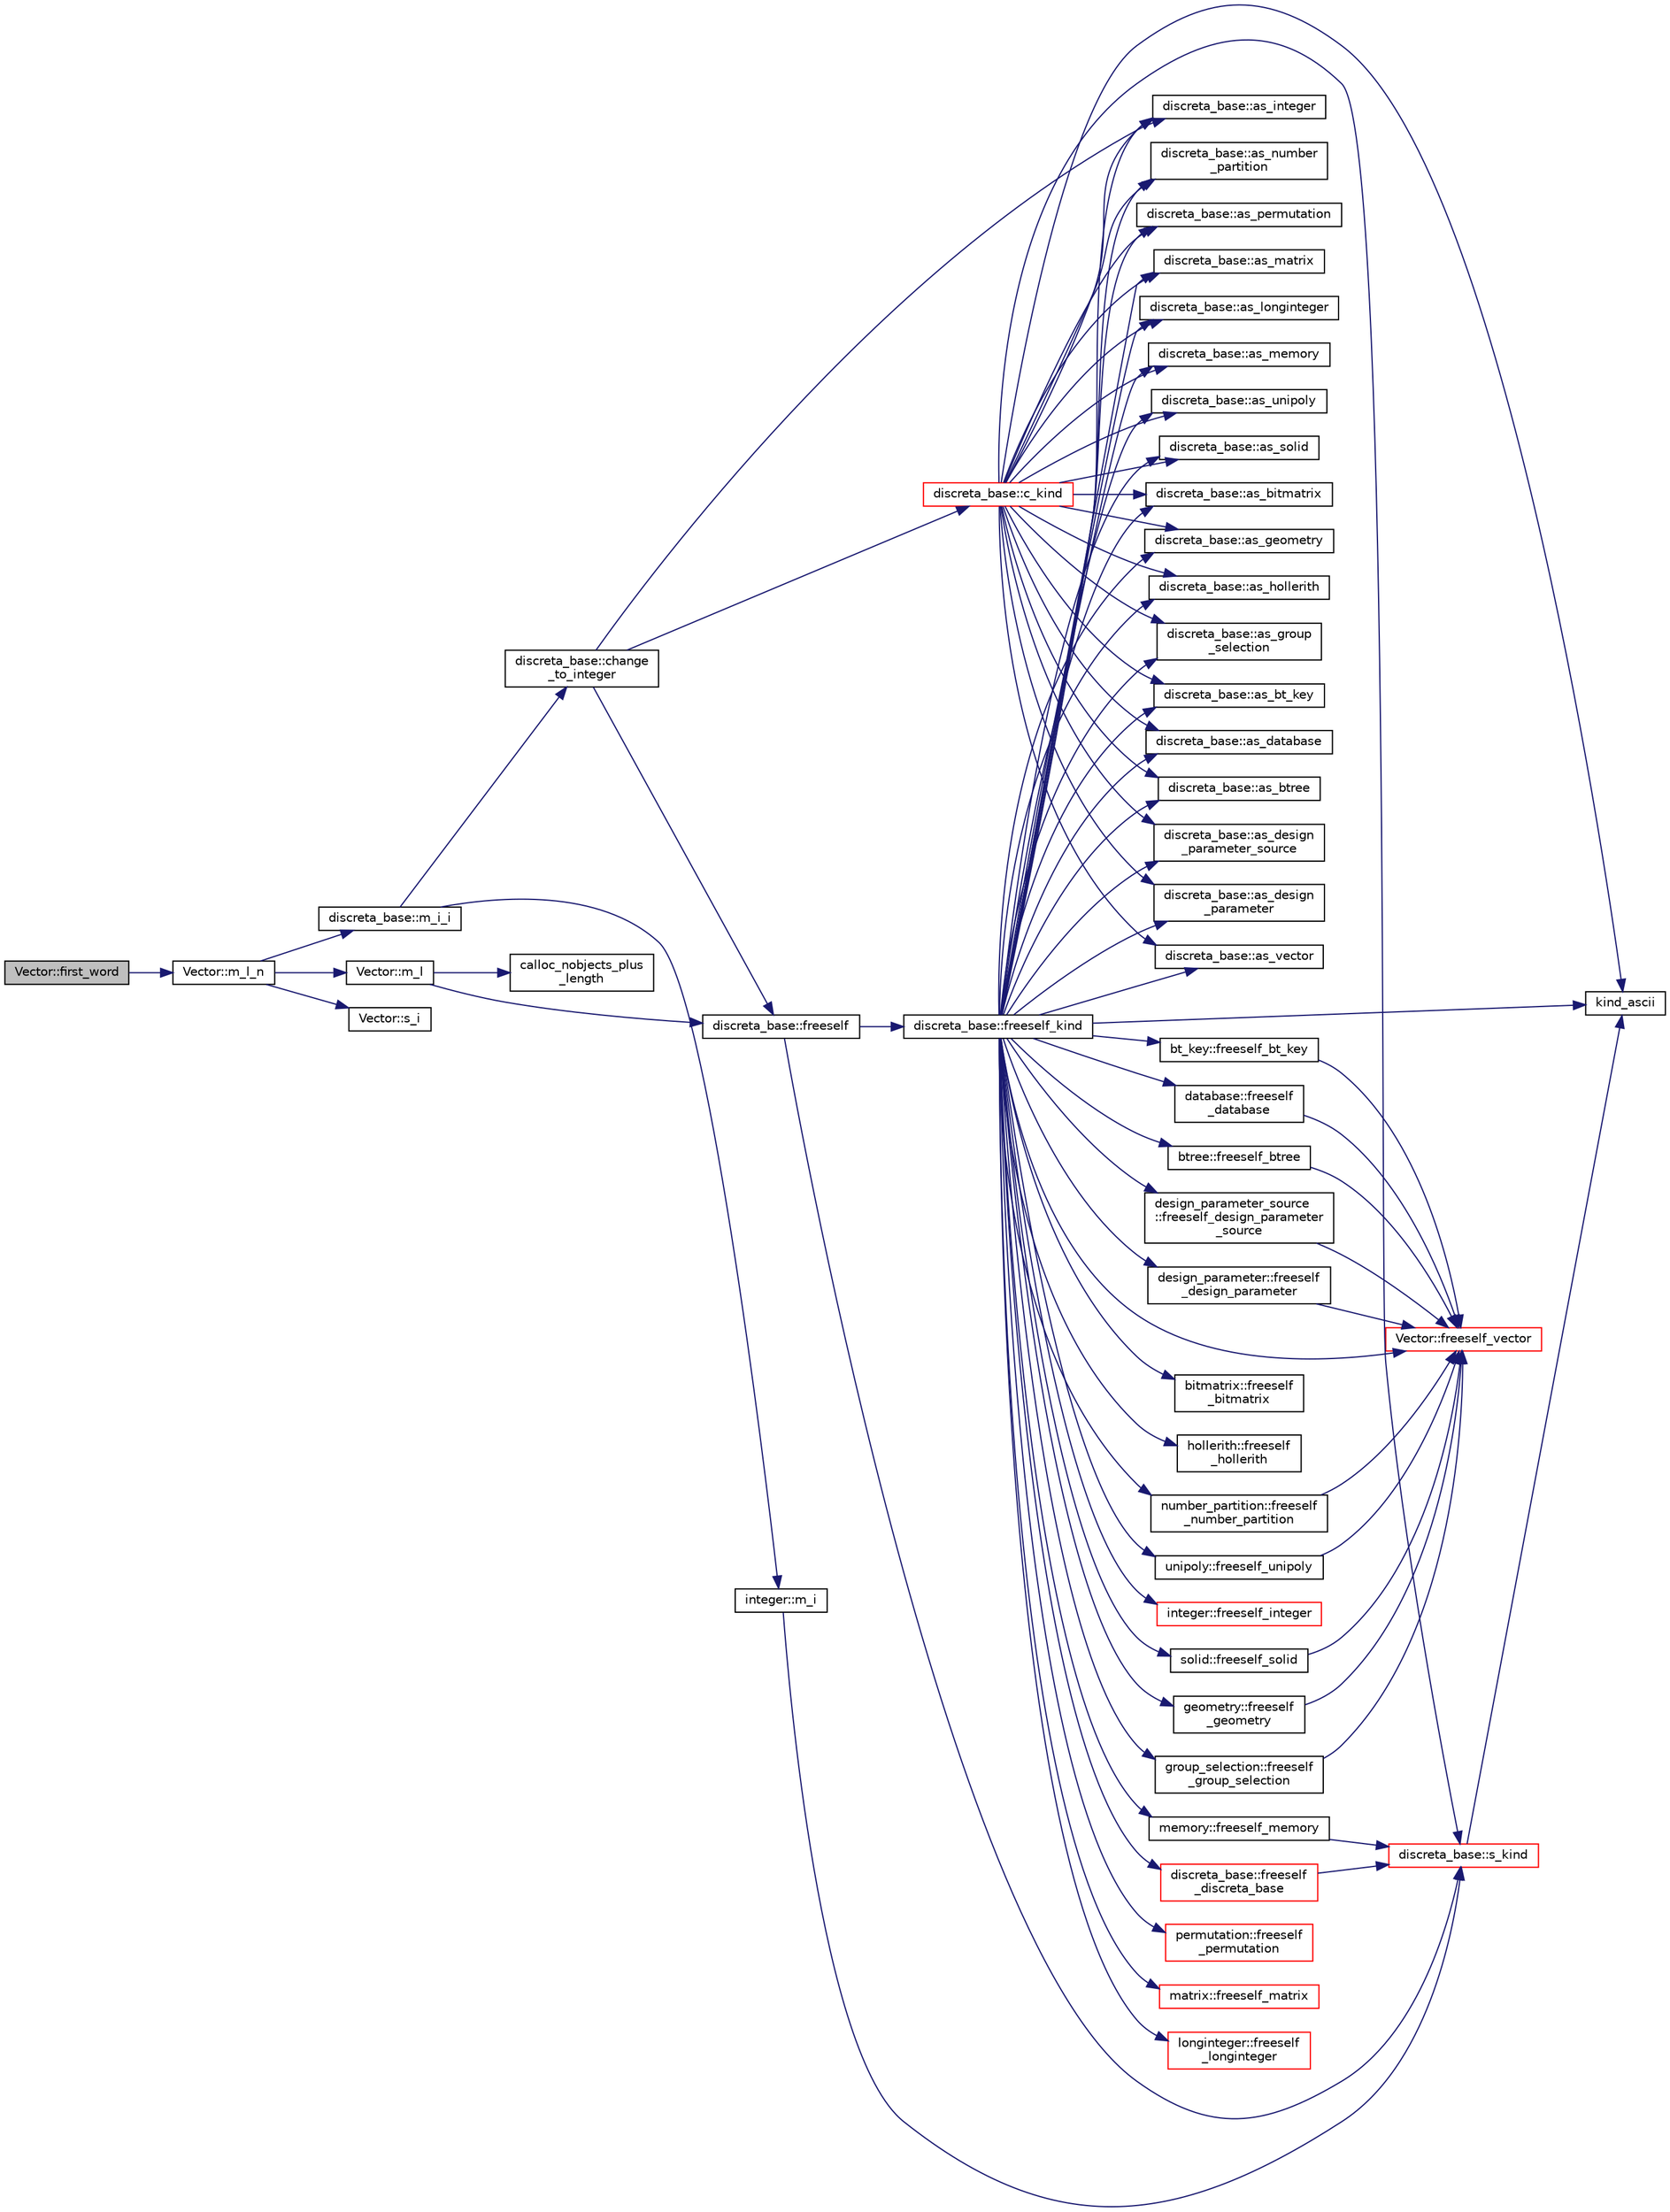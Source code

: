 digraph "Vector::first_word"
{
  edge [fontname="Helvetica",fontsize="10",labelfontname="Helvetica",labelfontsize="10"];
  node [fontname="Helvetica",fontsize="10",shape=record];
  rankdir="LR";
  Node1397 [label="Vector::first_word",height=0.2,width=0.4,color="black", fillcolor="grey75", style="filled", fontcolor="black"];
  Node1397 -> Node1398 [color="midnightblue",fontsize="10",style="solid",fontname="Helvetica"];
  Node1398 [label="Vector::m_l_n",height=0.2,width=0.4,color="black", fillcolor="white", style="filled",URL="$d5/db2/class_vector.html#a5c7c126e6266ecdc832c5ce5bc1cca2f"];
  Node1398 -> Node1399 [color="midnightblue",fontsize="10",style="solid",fontname="Helvetica"];
  Node1399 [label="Vector::m_l",height=0.2,width=0.4,color="black", fillcolor="white", style="filled",URL="$d5/db2/class_vector.html#a00f5520c2a6b4f5282a1a8bcf8ea74eb"];
  Node1399 -> Node1400 [color="midnightblue",fontsize="10",style="solid",fontname="Helvetica"];
  Node1400 [label="discreta_base::freeself",height=0.2,width=0.4,color="black", fillcolor="white", style="filled",URL="$d7/d71/classdiscreta__base.html#a9a3c9501a562293b5667c11b9174d6e5"];
  Node1400 -> Node1401 [color="midnightblue",fontsize="10",style="solid",fontname="Helvetica"];
  Node1401 [label="discreta_base::freeself_kind",height=0.2,width=0.4,color="black", fillcolor="white", style="filled",URL="$d7/d71/classdiscreta__base.html#a63a23ada2165b3838fab719ed458cec8"];
  Node1401 -> Node1402 [color="midnightblue",fontsize="10",style="solid",fontname="Helvetica"];
  Node1402 [label="discreta_base::freeself\l_discreta_base",height=0.2,width=0.4,color="red", fillcolor="white", style="filled",URL="$d7/d71/classdiscreta__base.html#a8b1ec2cee4566034441e066dc2c027db"];
  Node1402 -> Node1403 [color="midnightblue",fontsize="10",style="solid",fontname="Helvetica"];
  Node1403 [label="discreta_base::s_kind",height=0.2,width=0.4,color="red", fillcolor="white", style="filled",URL="$d7/d71/classdiscreta__base.html#a8a830025c74adbbc3362418a7c2ba157"];
  Node1403 -> Node1405 [color="midnightblue",fontsize="10",style="solid",fontname="Helvetica"];
  Node1405 [label="kind_ascii",height=0.2,width=0.4,color="black", fillcolor="white", style="filled",URL="$d9/d60/discreta_8h.html#ad0ce825a9f29bc6cec27e1b64cfe27bf"];
  Node1401 -> Node1409 [color="midnightblue",fontsize="10",style="solid",fontname="Helvetica"];
  Node1409 [label="discreta_base::as_integer",height=0.2,width=0.4,color="black", fillcolor="white", style="filled",URL="$d7/d71/classdiscreta__base.html#a00d7691eaf874fd283d942692fe8dd26"];
  Node1401 -> Node1410 [color="midnightblue",fontsize="10",style="solid",fontname="Helvetica"];
  Node1410 [label="integer::freeself_integer",height=0.2,width=0.4,color="red", fillcolor="white", style="filled",URL="$d0/de5/classinteger.html#a02eb557612c9db1820dd75a77151edc0"];
  Node1401 -> Node1411 [color="midnightblue",fontsize="10",style="solid",fontname="Helvetica"];
  Node1411 [label="discreta_base::as_vector",height=0.2,width=0.4,color="black", fillcolor="white", style="filled",URL="$d7/d71/classdiscreta__base.html#a7bdd6cae39c380b128ee9e17e42cf020"];
  Node1401 -> Node1412 [color="midnightblue",fontsize="10",style="solid",fontname="Helvetica"];
  Node1412 [label="Vector::freeself_vector",height=0.2,width=0.4,color="red", fillcolor="white", style="filled",URL="$d5/db2/class_vector.html#ad55c58937ca8fb342247a2c0fb572d20"];
  Node1401 -> Node1414 [color="midnightblue",fontsize="10",style="solid",fontname="Helvetica"];
  Node1414 [label="discreta_base::as_number\l_partition",height=0.2,width=0.4,color="black", fillcolor="white", style="filled",URL="$d7/d71/classdiscreta__base.html#a307aa09de0e925d46697707968ffab00"];
  Node1401 -> Node1415 [color="midnightblue",fontsize="10",style="solid",fontname="Helvetica"];
  Node1415 [label="number_partition::freeself\l_number_partition",height=0.2,width=0.4,color="black", fillcolor="white", style="filled",URL="$df/d50/classnumber__partition.html#aa74111c1c8cd218b654e7b7c1ca42eb5"];
  Node1415 -> Node1412 [color="midnightblue",fontsize="10",style="solid",fontname="Helvetica"];
  Node1401 -> Node1416 [color="midnightblue",fontsize="10",style="solid",fontname="Helvetica"];
  Node1416 [label="discreta_base::as_permutation",height=0.2,width=0.4,color="black", fillcolor="white", style="filled",URL="$d7/d71/classdiscreta__base.html#aa4e72f36a82984239b12ae831e131098"];
  Node1401 -> Node1417 [color="midnightblue",fontsize="10",style="solid",fontname="Helvetica"];
  Node1417 [label="permutation::freeself\l_permutation",height=0.2,width=0.4,color="red", fillcolor="white", style="filled",URL="$d0/d08/classpermutation.html#a1f86343fa765d71c976d79e5ce372c12"];
  Node1401 -> Node1418 [color="midnightblue",fontsize="10",style="solid",fontname="Helvetica"];
  Node1418 [label="discreta_base::as_matrix",height=0.2,width=0.4,color="black", fillcolor="white", style="filled",URL="$d7/d71/classdiscreta__base.html#ae4d7f56d917a4707b838fbffde6467ff"];
  Node1401 -> Node1419 [color="midnightblue",fontsize="10",style="solid",fontname="Helvetica"];
  Node1419 [label="matrix::freeself_matrix",height=0.2,width=0.4,color="red", fillcolor="white", style="filled",URL="$d1/d8d/classmatrix.html#ab47d61820499f35c15bf82fb6a3b9bd1"];
  Node1401 -> Node1421 [color="midnightblue",fontsize="10",style="solid",fontname="Helvetica"];
  Node1421 [label="discreta_base::as_longinteger",height=0.2,width=0.4,color="black", fillcolor="white", style="filled",URL="$d7/d71/classdiscreta__base.html#a20a094639eb711b10c8694c51937f7cd"];
  Node1401 -> Node1422 [color="midnightblue",fontsize="10",style="solid",fontname="Helvetica"];
  Node1422 [label="longinteger::freeself\l_longinteger",height=0.2,width=0.4,color="red", fillcolor="white", style="filled",URL="$d3/d71/classlonginteger.html#a82006f4b7c6bf897de0387497e16c219"];
  Node1401 -> Node1424 [color="midnightblue",fontsize="10",style="solid",fontname="Helvetica"];
  Node1424 [label="discreta_base::as_memory",height=0.2,width=0.4,color="black", fillcolor="white", style="filled",URL="$d7/d71/classdiscreta__base.html#ad94b2d7dce0cd4fa22db57f6e79c4bd2"];
  Node1401 -> Node1425 [color="midnightblue",fontsize="10",style="solid",fontname="Helvetica"];
  Node1425 [label="memory::freeself_memory",height=0.2,width=0.4,color="black", fillcolor="white", style="filled",URL="$d8/d99/classmemory.html#a19366f9105d79a0e818cc19255d7ef4f"];
  Node1425 -> Node1403 [color="midnightblue",fontsize="10",style="solid",fontname="Helvetica"];
  Node1401 -> Node1426 [color="midnightblue",fontsize="10",style="solid",fontname="Helvetica"];
  Node1426 [label="discreta_base::as_unipoly",height=0.2,width=0.4,color="black", fillcolor="white", style="filled",URL="$d7/d71/classdiscreta__base.html#ad50d8027f039fe5c2478cddb243adc9d"];
  Node1401 -> Node1427 [color="midnightblue",fontsize="10",style="solid",fontname="Helvetica"];
  Node1427 [label="unipoly::freeself_unipoly",height=0.2,width=0.4,color="black", fillcolor="white", style="filled",URL="$d1/d89/classunipoly.html#aad315db6c6adb555a0c63877aab7d27e"];
  Node1427 -> Node1412 [color="midnightblue",fontsize="10",style="solid",fontname="Helvetica"];
  Node1401 -> Node1428 [color="midnightblue",fontsize="10",style="solid",fontname="Helvetica"];
  Node1428 [label="discreta_base::as_solid",height=0.2,width=0.4,color="black", fillcolor="white", style="filled",URL="$d7/d71/classdiscreta__base.html#a1fc5f2b85ec97ab0a69dd64903c970a5"];
  Node1401 -> Node1429 [color="midnightblue",fontsize="10",style="solid",fontname="Helvetica"];
  Node1429 [label="solid::freeself_solid",height=0.2,width=0.4,color="black", fillcolor="white", style="filled",URL="$d8/def/classsolid.html#a84c2f0abd7b24b1cf2ccefa9c99567fe"];
  Node1429 -> Node1412 [color="midnightblue",fontsize="10",style="solid",fontname="Helvetica"];
  Node1401 -> Node1430 [color="midnightblue",fontsize="10",style="solid",fontname="Helvetica"];
  Node1430 [label="discreta_base::as_bitmatrix",height=0.2,width=0.4,color="black", fillcolor="white", style="filled",URL="$d7/d71/classdiscreta__base.html#a071ad54ea8ef6c9d1d15f532e5a76df6"];
  Node1401 -> Node1431 [color="midnightblue",fontsize="10",style="solid",fontname="Helvetica"];
  Node1431 [label="bitmatrix::freeself\l_bitmatrix",height=0.2,width=0.4,color="black", fillcolor="white", style="filled",URL="$de/dc8/classbitmatrix.html#a4b84eed56a244df63819eae6b7ba1eff"];
  Node1401 -> Node1432 [color="midnightblue",fontsize="10",style="solid",fontname="Helvetica"];
  Node1432 [label="discreta_base::as_geometry",height=0.2,width=0.4,color="black", fillcolor="white", style="filled",URL="$d7/d71/classdiscreta__base.html#a38fc7b4cdd830703e9d87354b79bc5c8"];
  Node1401 -> Node1433 [color="midnightblue",fontsize="10",style="solid",fontname="Helvetica"];
  Node1433 [label="geometry::freeself\l_geometry",height=0.2,width=0.4,color="black", fillcolor="white", style="filled",URL="$da/d44/classgeometry.html#a504b1b52d24b4ae00d9fd0b7838b57e6"];
  Node1433 -> Node1412 [color="midnightblue",fontsize="10",style="solid",fontname="Helvetica"];
  Node1401 -> Node1434 [color="midnightblue",fontsize="10",style="solid",fontname="Helvetica"];
  Node1434 [label="discreta_base::as_hollerith",height=0.2,width=0.4,color="black", fillcolor="white", style="filled",URL="$d7/d71/classdiscreta__base.html#a3e66f82711f314710107e2f29e589690"];
  Node1401 -> Node1435 [color="midnightblue",fontsize="10",style="solid",fontname="Helvetica"];
  Node1435 [label="hollerith::freeself\l_hollerith",height=0.2,width=0.4,color="black", fillcolor="white", style="filled",URL="$d8/d99/classhollerith.html#a240d1b30780c9e09323d0b3ad5e2d1f7"];
  Node1401 -> Node1436 [color="midnightblue",fontsize="10",style="solid",fontname="Helvetica"];
  Node1436 [label="discreta_base::as_group\l_selection",height=0.2,width=0.4,color="black", fillcolor="white", style="filled",URL="$d7/d71/classdiscreta__base.html#aae1bac4883c567718bef9fb610abbdc8"];
  Node1401 -> Node1437 [color="midnightblue",fontsize="10",style="solid",fontname="Helvetica"];
  Node1437 [label="group_selection::freeself\l_group_selection",height=0.2,width=0.4,color="black", fillcolor="white", style="filled",URL="$d6/db0/classgroup__selection.html#a778b1a466858bf7f90516eeba1795798"];
  Node1437 -> Node1412 [color="midnightblue",fontsize="10",style="solid",fontname="Helvetica"];
  Node1401 -> Node1438 [color="midnightblue",fontsize="10",style="solid",fontname="Helvetica"];
  Node1438 [label="discreta_base::as_bt_key",height=0.2,width=0.4,color="black", fillcolor="white", style="filled",URL="$d7/d71/classdiscreta__base.html#a2734c6e08dca17cf6588bd5064ec1b9f"];
  Node1401 -> Node1439 [color="midnightblue",fontsize="10",style="solid",fontname="Helvetica"];
  Node1439 [label="bt_key::freeself_bt_key",height=0.2,width=0.4,color="black", fillcolor="white", style="filled",URL="$d1/de5/classbt__key.html#aad1f5a9b943d3ae072f1d09a9bb126c6"];
  Node1439 -> Node1412 [color="midnightblue",fontsize="10",style="solid",fontname="Helvetica"];
  Node1401 -> Node1440 [color="midnightblue",fontsize="10",style="solid",fontname="Helvetica"];
  Node1440 [label="discreta_base::as_database",height=0.2,width=0.4,color="black", fillcolor="white", style="filled",URL="$d7/d71/classdiscreta__base.html#ab055d39d58210a2b03ba3d33703b09a9"];
  Node1401 -> Node1441 [color="midnightblue",fontsize="10",style="solid",fontname="Helvetica"];
  Node1441 [label="database::freeself\l_database",height=0.2,width=0.4,color="black", fillcolor="white", style="filled",URL="$db/d72/classdatabase.html#a4dc263211f9b364e4fa733c8cf53e066"];
  Node1441 -> Node1412 [color="midnightblue",fontsize="10",style="solid",fontname="Helvetica"];
  Node1401 -> Node1442 [color="midnightblue",fontsize="10",style="solid",fontname="Helvetica"];
  Node1442 [label="discreta_base::as_btree",height=0.2,width=0.4,color="black", fillcolor="white", style="filled",URL="$d7/d71/classdiscreta__base.html#a78e76674cef2ec113c17989c11288778"];
  Node1401 -> Node1443 [color="midnightblue",fontsize="10",style="solid",fontname="Helvetica"];
  Node1443 [label="btree::freeself_btree",height=0.2,width=0.4,color="black", fillcolor="white", style="filled",URL="$dd/db0/classbtree.html#af866a69c5f887781efdcd491d71f2c28"];
  Node1443 -> Node1412 [color="midnightblue",fontsize="10",style="solid",fontname="Helvetica"];
  Node1401 -> Node1444 [color="midnightblue",fontsize="10",style="solid",fontname="Helvetica"];
  Node1444 [label="discreta_base::as_design\l_parameter_source",height=0.2,width=0.4,color="black", fillcolor="white", style="filled",URL="$d7/d71/classdiscreta__base.html#a59cbf837c6582ded5bc586265d13d81a"];
  Node1401 -> Node1445 [color="midnightblue",fontsize="10",style="solid",fontname="Helvetica"];
  Node1445 [label="design_parameter_source\l::freeself_design_parameter\l_source",height=0.2,width=0.4,color="black", fillcolor="white", style="filled",URL="$df/d4b/classdesign__parameter__source.html#a61e751fbde5330ede70525d4953bbc79"];
  Node1445 -> Node1412 [color="midnightblue",fontsize="10",style="solid",fontname="Helvetica"];
  Node1401 -> Node1446 [color="midnightblue",fontsize="10",style="solid",fontname="Helvetica"];
  Node1446 [label="discreta_base::as_design\l_parameter",height=0.2,width=0.4,color="black", fillcolor="white", style="filled",URL="$d7/d71/classdiscreta__base.html#aab24ff38ea1c5471ab3de42e014d0f2a"];
  Node1401 -> Node1447 [color="midnightblue",fontsize="10",style="solid",fontname="Helvetica"];
  Node1447 [label="design_parameter::freeself\l_design_parameter",height=0.2,width=0.4,color="black", fillcolor="white", style="filled",URL="$da/d94/classdesign__parameter.html#a0e7274960527530080b673a9d9e53fed"];
  Node1447 -> Node1412 [color="midnightblue",fontsize="10",style="solid",fontname="Helvetica"];
  Node1401 -> Node1405 [color="midnightblue",fontsize="10",style="solid",fontname="Helvetica"];
  Node1400 -> Node1403 [color="midnightblue",fontsize="10",style="solid",fontname="Helvetica"];
  Node1399 -> Node1448 [color="midnightblue",fontsize="10",style="solid",fontname="Helvetica"];
  Node1448 [label="calloc_nobjects_plus\l_length",height=0.2,width=0.4,color="black", fillcolor="white", style="filled",URL="$d9/d60/discreta_8h.html#a71599d54c8c17dfa065a363f5cdd0aa4"];
  Node1398 -> Node1449 [color="midnightblue",fontsize="10",style="solid",fontname="Helvetica"];
  Node1449 [label="Vector::s_i",height=0.2,width=0.4,color="black", fillcolor="white", style="filled",URL="$d5/db2/class_vector.html#a1c4fe1752523df8119f70dd550244871"];
  Node1398 -> Node1450 [color="midnightblue",fontsize="10",style="solid",fontname="Helvetica"];
  Node1450 [label="discreta_base::m_i_i",height=0.2,width=0.4,color="black", fillcolor="white", style="filled",URL="$d7/d71/classdiscreta__base.html#aa231464a9d4bc233f66608021c9ad997"];
  Node1450 -> Node1451 [color="midnightblue",fontsize="10",style="solid",fontname="Helvetica"];
  Node1451 [label="discreta_base::change\l_to_integer",height=0.2,width=0.4,color="black", fillcolor="white", style="filled",URL="$d7/d71/classdiscreta__base.html#a58a5a5bd8f8e6f2dd7b4483b66dc7bb9"];
  Node1451 -> Node1400 [color="midnightblue",fontsize="10",style="solid",fontname="Helvetica"];
  Node1451 -> Node1452 [color="midnightblue",fontsize="10",style="solid",fontname="Helvetica"];
  Node1452 [label="discreta_base::c_kind",height=0.2,width=0.4,color="red", fillcolor="white", style="filled",URL="$d7/d71/classdiscreta__base.html#adc2ff61589c2d083688e7a43f333cb62"];
  Node1452 -> Node1409 [color="midnightblue",fontsize="10",style="solid",fontname="Helvetica"];
  Node1452 -> Node1411 [color="midnightblue",fontsize="10",style="solid",fontname="Helvetica"];
  Node1452 -> Node1414 [color="midnightblue",fontsize="10",style="solid",fontname="Helvetica"];
  Node1452 -> Node1416 [color="midnightblue",fontsize="10",style="solid",fontname="Helvetica"];
  Node1452 -> Node1418 [color="midnightblue",fontsize="10",style="solid",fontname="Helvetica"];
  Node1452 -> Node1421 [color="midnightblue",fontsize="10",style="solid",fontname="Helvetica"];
  Node1452 -> Node1424 [color="midnightblue",fontsize="10",style="solid",fontname="Helvetica"];
  Node1452 -> Node1426 [color="midnightblue",fontsize="10",style="solid",fontname="Helvetica"];
  Node1452 -> Node1428 [color="midnightblue",fontsize="10",style="solid",fontname="Helvetica"];
  Node1452 -> Node1430 [color="midnightblue",fontsize="10",style="solid",fontname="Helvetica"];
  Node1452 -> Node1432 [color="midnightblue",fontsize="10",style="solid",fontname="Helvetica"];
  Node1452 -> Node1434 [color="midnightblue",fontsize="10",style="solid",fontname="Helvetica"];
  Node1452 -> Node1436 [color="midnightblue",fontsize="10",style="solid",fontname="Helvetica"];
  Node1452 -> Node1438 [color="midnightblue",fontsize="10",style="solid",fontname="Helvetica"];
  Node1452 -> Node1440 [color="midnightblue",fontsize="10",style="solid",fontname="Helvetica"];
  Node1452 -> Node1442 [color="midnightblue",fontsize="10",style="solid",fontname="Helvetica"];
  Node1452 -> Node1444 [color="midnightblue",fontsize="10",style="solid",fontname="Helvetica"];
  Node1452 -> Node1446 [color="midnightblue",fontsize="10",style="solid",fontname="Helvetica"];
  Node1452 -> Node1405 [color="midnightblue",fontsize="10",style="solid",fontname="Helvetica"];
  Node1452 -> Node1403 [color="midnightblue",fontsize="10",style="solid",fontname="Helvetica"];
  Node1451 -> Node1409 [color="midnightblue",fontsize="10",style="solid",fontname="Helvetica"];
  Node1450 -> Node1474 [color="midnightblue",fontsize="10",style="solid",fontname="Helvetica"];
  Node1474 [label="integer::m_i",height=0.2,width=0.4,color="black", fillcolor="white", style="filled",URL="$d0/de5/classinteger.html#a869091f0a0f35f5354c8c4a70250e8a9"];
  Node1474 -> Node1403 [color="midnightblue",fontsize="10",style="solid",fontname="Helvetica"];
}

